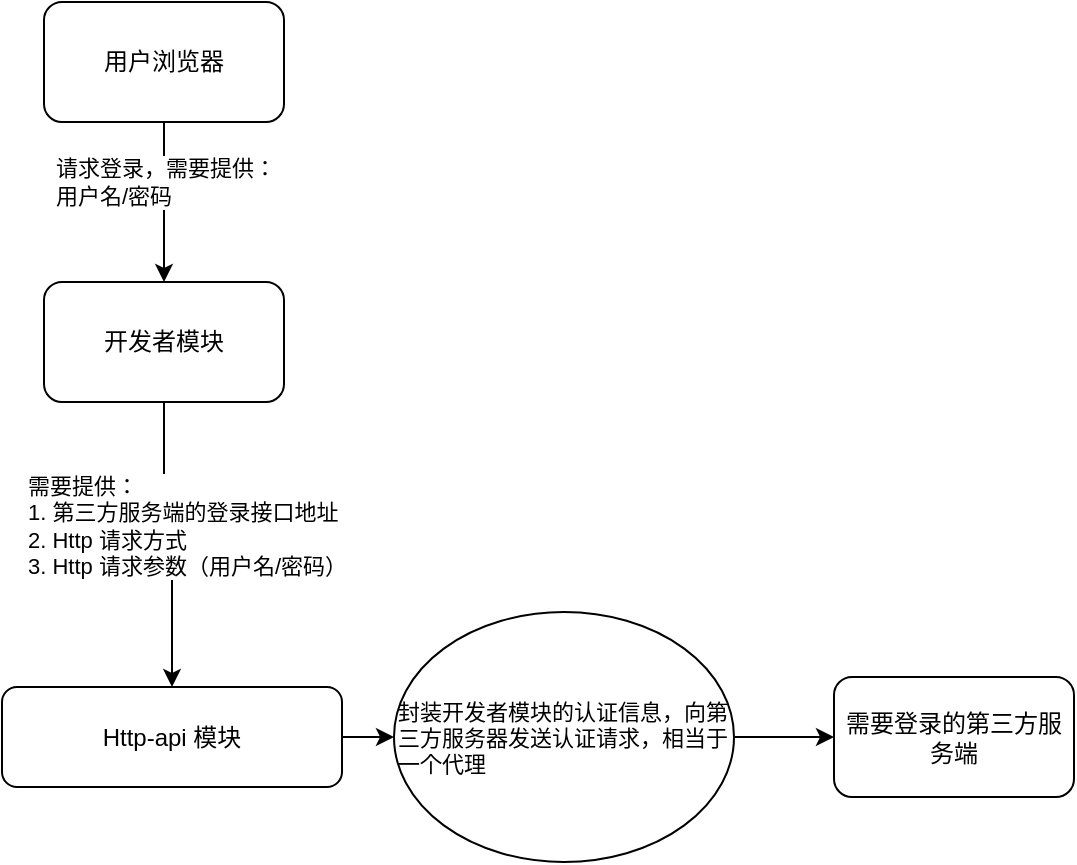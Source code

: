 <mxfile version="14.8.5" type="github"><diagram id="p_AuhkS08W-NJMHdNWWe" name="Page-1"><mxGraphModel dx="748" dy="434" grid="1" gridSize="10" guides="1" tooltips="1" connect="1" arrows="1" fold="1" page="1" pageScale="1" pageWidth="827" pageHeight="1169" math="0" shadow="0"><root><mxCell id="0"/><mxCell id="1" parent="0"/><mxCell id="QOy7W9CVPE825VVzmBQF-8" style="edgeStyle=orthogonalEdgeStyle;rounded=0;orthogonalLoop=1;jettySize=auto;html=1;" edge="1" parent="1" source="QOy7W9CVPE825VVzmBQF-1" target="QOy7W9CVPE825VVzmBQF-2"><mxGeometry relative="1" as="geometry"/></mxCell><mxCell id="QOy7W9CVPE825VVzmBQF-9" value="需要提供：&lt;br&gt;1. 第三方服务端的登录接口地址&lt;br&gt;2. Http 请求方式&lt;br&gt;3. Http 请求参数（用户名/密码）" style="edgeLabel;html=1;align=left;verticalAlign=middle;resizable=0;points=[];" vertex="1" connectable="0" parent="QOy7W9CVPE825VVzmBQF-8"><mxGeometry x="-0.154" relative="1" as="geometry"><mxPoint x="-70" as="offset"/></mxGeometry></mxCell><mxCell id="QOy7W9CVPE825VVzmBQF-1" value="开发者模块" style="rounded=1;whiteSpace=wrap;html=1;" vertex="1" parent="1"><mxGeometry x="265" y="360" width="120" height="60" as="geometry"/></mxCell><mxCell id="QOy7W9CVPE825VVzmBQF-15" style="edgeStyle=orthogonalEdgeStyle;rounded=0;orthogonalLoop=1;jettySize=auto;html=1;entryX=0;entryY=0.5;entryDx=0;entryDy=0;" edge="1" parent="1" source="QOy7W9CVPE825VVzmBQF-2" target="QOy7W9CVPE825VVzmBQF-12"><mxGeometry relative="1" as="geometry"/></mxCell><mxCell id="QOy7W9CVPE825VVzmBQF-2" value="Http-api 模块" style="rounded=1;whiteSpace=wrap;html=1;" vertex="1" parent="1"><mxGeometry x="244" y="562.5" width="170" height="50" as="geometry"/></mxCell><mxCell id="QOy7W9CVPE825VVzmBQF-3" value="需要登录的第三方服务端" style="rounded=1;whiteSpace=wrap;html=1;" vertex="1" parent="1"><mxGeometry x="660" y="557.5" width="120" height="60" as="geometry"/></mxCell><mxCell id="QOy7W9CVPE825VVzmBQF-5" style="edgeStyle=orthogonalEdgeStyle;rounded=0;orthogonalLoop=1;jettySize=auto;html=1;" edge="1" parent="1" source="QOy7W9CVPE825VVzmBQF-4" target="QOy7W9CVPE825VVzmBQF-1"><mxGeometry relative="1" as="geometry"/></mxCell><mxCell id="QOy7W9CVPE825VVzmBQF-6" value="请求登录，需要提供：&lt;br&gt;用户名/密码" style="edgeLabel;html=1;align=left;verticalAlign=middle;resizable=0;points=[];" vertex="1" connectable="0" parent="QOy7W9CVPE825VVzmBQF-5"><mxGeometry x="-0.354" y="1" relative="1" as="geometry"><mxPoint x="-57" y="4" as="offset"/></mxGeometry></mxCell><mxCell id="QOy7W9CVPE825VVzmBQF-4" value="用户浏览器" style="rounded=1;whiteSpace=wrap;html=1;" vertex="1" parent="1"><mxGeometry x="265" y="220" width="120" height="60" as="geometry"/></mxCell><mxCell id="QOy7W9CVPE825VVzmBQF-17" style="edgeStyle=orthogonalEdgeStyle;rounded=0;orthogonalLoop=1;jettySize=auto;html=1;exitX=1;exitY=0.5;exitDx=0;exitDy=0;entryX=0;entryY=0.5;entryDx=0;entryDy=0;" edge="1" parent="1" source="QOy7W9CVPE825VVzmBQF-12" target="QOy7W9CVPE825VVzmBQF-3"><mxGeometry relative="1" as="geometry"/></mxCell><mxCell id="QOy7W9CVPE825VVzmBQF-12" value="&lt;font style=&quot;font-size: 11px&quot;&gt;封装开发者模块的认证信息，向第三方服务器发送认证请求，相当于一个代理&lt;/font&gt;" style="ellipse;whiteSpace=wrap;html=1;align=left;fontSize=10;" vertex="1" parent="1"><mxGeometry x="440" y="525" width="170" height="125" as="geometry"/></mxCell></root></mxGraphModel></diagram></mxfile>